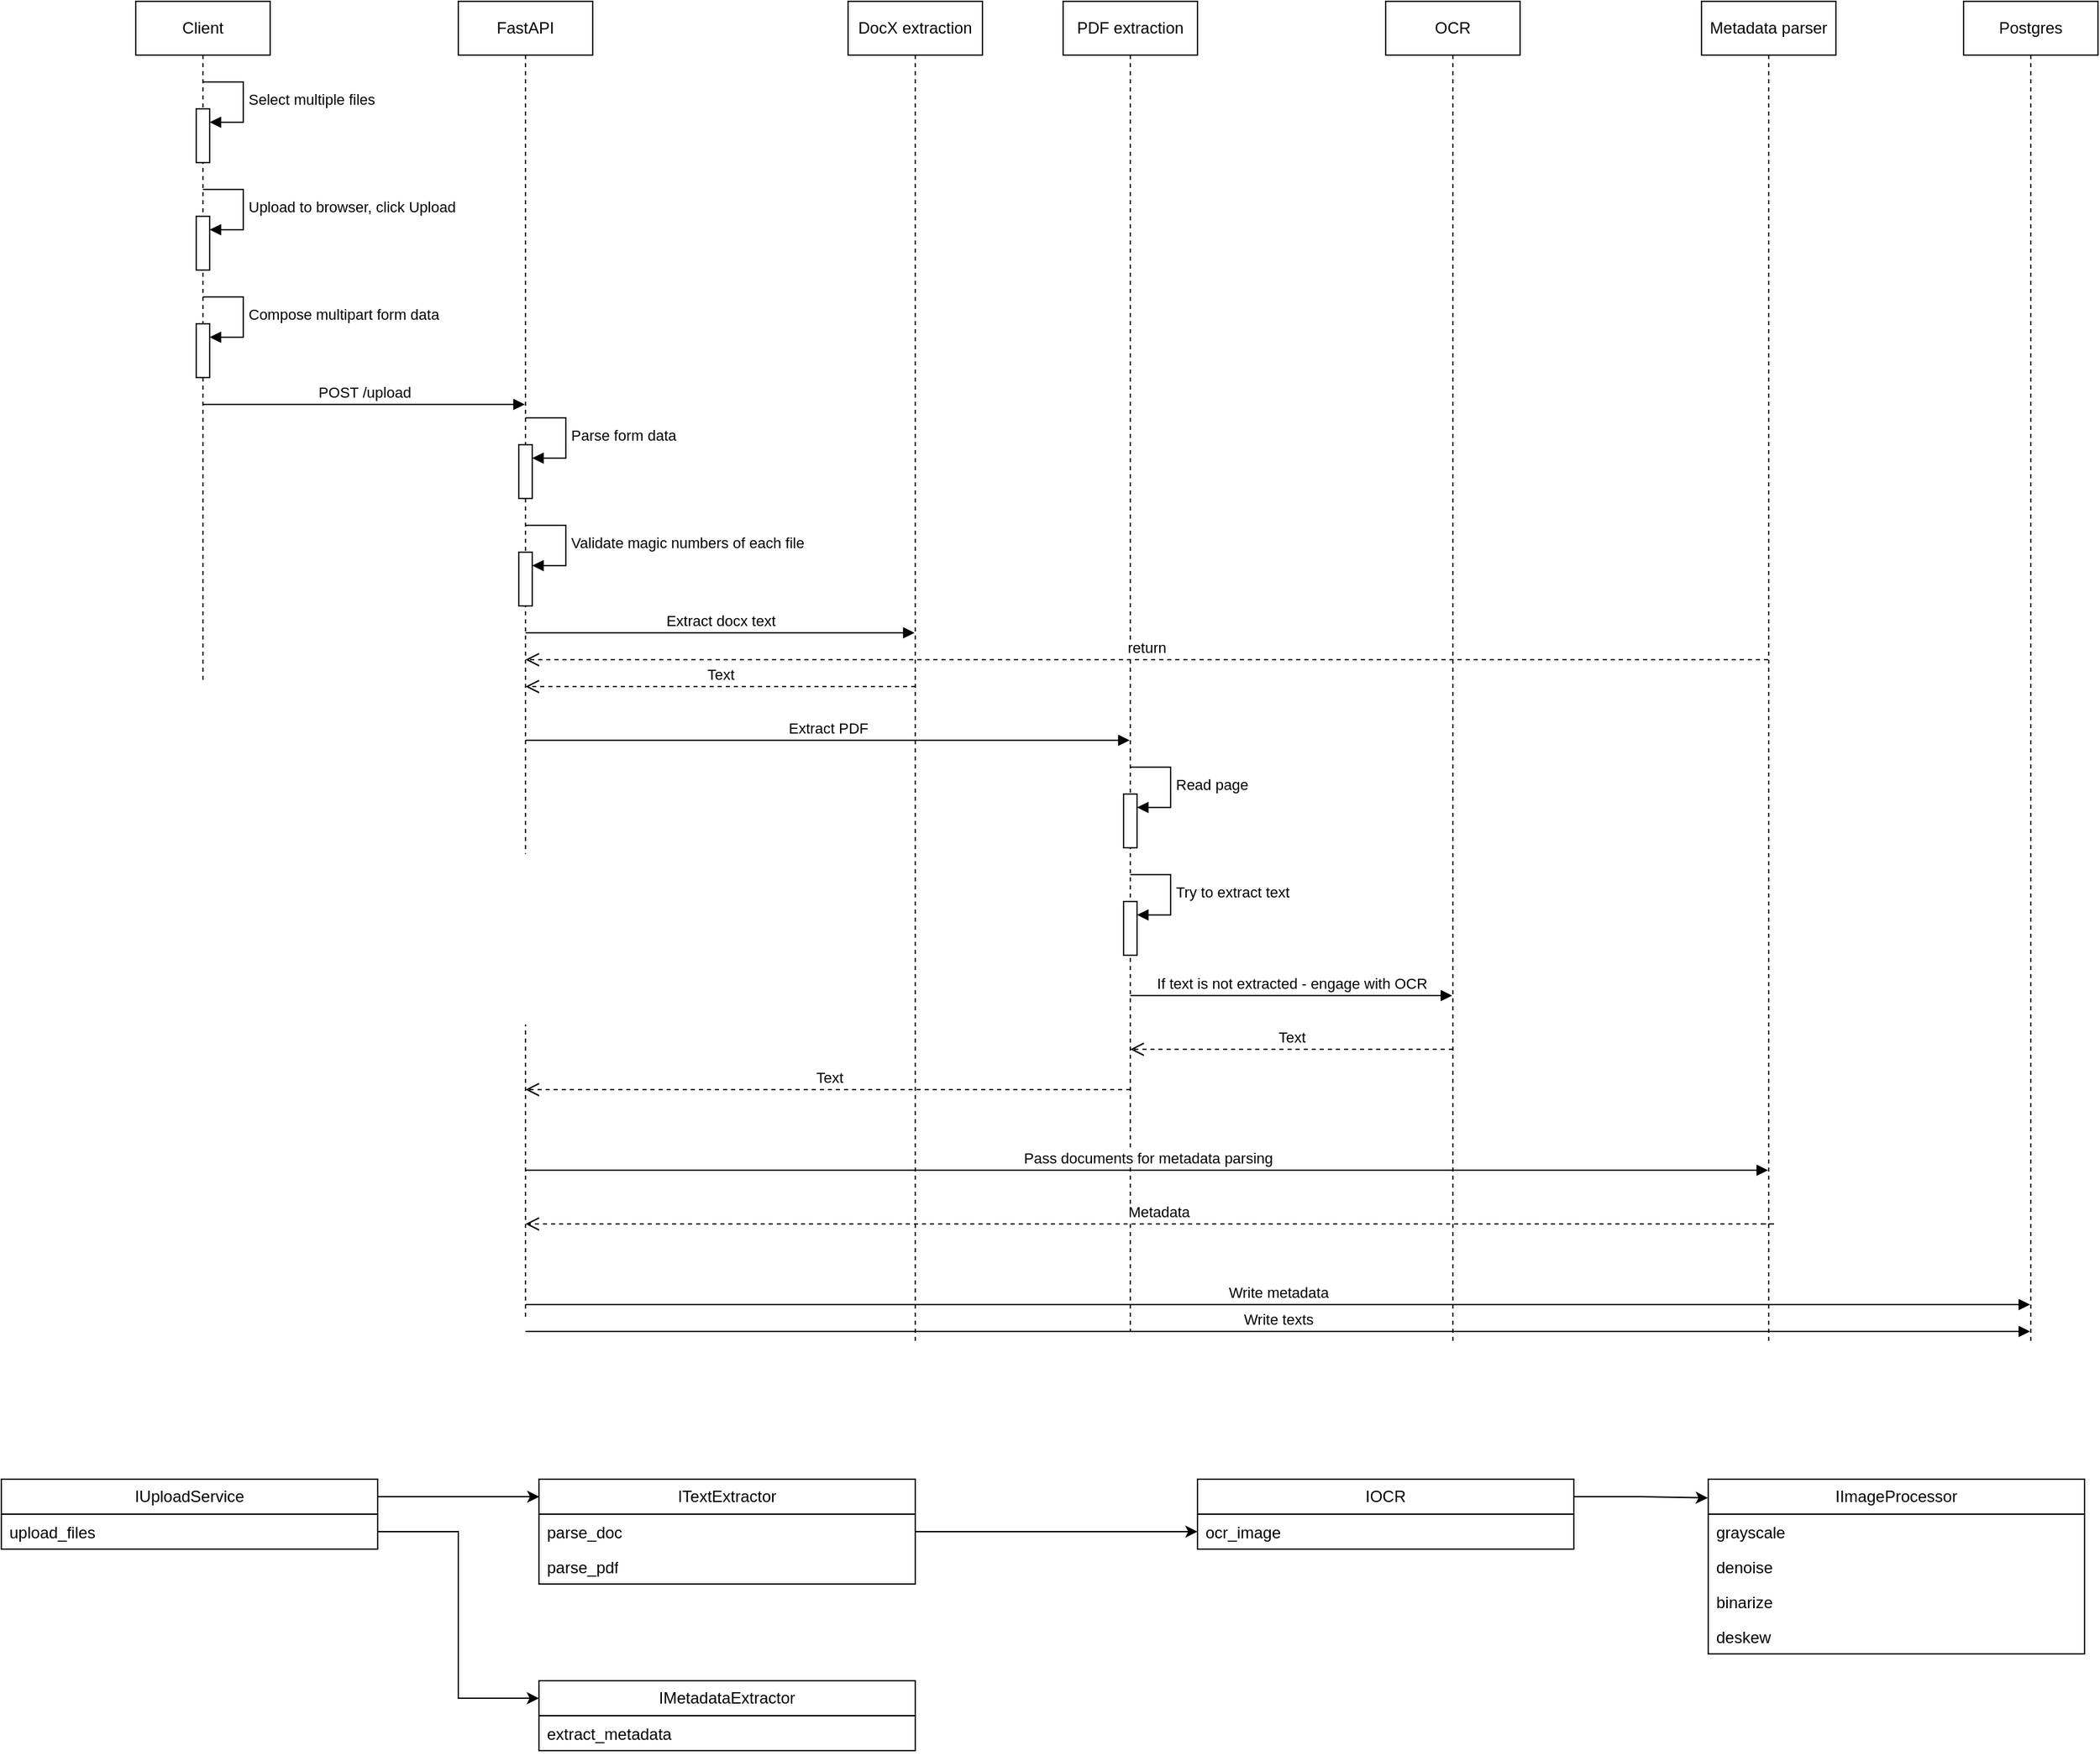 <mxfile version="24.7.8">
  <diagram name="Document Ingestion" id="_38UfUeDVJzJ-mmB9s1-">
    <mxGraphModel dx="2624" dy="1296" grid="1" gridSize="10" guides="1" tooltips="1" connect="1" arrows="1" fold="1" page="1" pageScale="1" pageWidth="850" pageHeight="1100" math="0" shadow="0">
      <root>
        <mxCell id="0" />
        <mxCell id="1" parent="0" />
        <mxCell id="NjMU7uPc6qy0WdLyuUjt-1" value="Client" style="shape=umlLifeline;perimeter=lifelinePerimeter;whiteSpace=wrap;html=1;container=1;dropTarget=0;collapsible=0;recursiveResize=0;outlineConnect=0;portConstraint=eastwest;newEdgeStyle={&quot;edgeStyle&quot;:&quot;elbowEdgeStyle&quot;,&quot;elbow&quot;:&quot;vertical&quot;,&quot;curved&quot;:0,&quot;rounded&quot;:0};" parent="1" vertex="1">
          <mxGeometry x="10" y="40" width="100" height="980" as="geometry" />
        </mxCell>
        <mxCell id="NjMU7uPc6qy0WdLyuUjt-5" value="" style="html=1;points=[];perimeter=orthogonalPerimeter;outlineConnect=0;targetShapes=umlLifeline;portConstraint=eastwest;newEdgeStyle={&quot;edgeStyle&quot;:&quot;elbowEdgeStyle&quot;,&quot;elbow&quot;:&quot;vertical&quot;,&quot;curved&quot;:0,&quot;rounded&quot;:0};" parent="NjMU7uPc6qy0WdLyuUjt-1" vertex="1">
          <mxGeometry x="45" y="80" width="10" height="40" as="geometry" />
        </mxCell>
        <mxCell id="NjMU7uPc6qy0WdLyuUjt-6" value="Select multiple files" style="html=1;align=left;spacingLeft=2;endArrow=block;rounded=0;edgeStyle=orthogonalEdgeStyle;curved=0;rounded=0;" parent="NjMU7uPc6qy0WdLyuUjt-1" target="NjMU7uPc6qy0WdLyuUjt-5" edge="1">
          <mxGeometry relative="1" as="geometry">
            <mxPoint x="50" y="60" as="sourcePoint" />
            <Array as="points">
              <mxPoint x="80" y="90" />
            </Array>
          </mxGeometry>
        </mxCell>
        <mxCell id="NjMU7uPc6qy0WdLyuUjt-7" value="" style="html=1;points=[];perimeter=orthogonalPerimeter;outlineConnect=0;targetShapes=umlLifeline;portConstraint=eastwest;newEdgeStyle={&quot;edgeStyle&quot;:&quot;elbowEdgeStyle&quot;,&quot;elbow&quot;:&quot;vertical&quot;,&quot;curved&quot;:0,&quot;rounded&quot;:0};" parent="NjMU7uPc6qy0WdLyuUjt-1" vertex="1">
          <mxGeometry x="45" y="160" width="10" height="40" as="geometry" />
        </mxCell>
        <mxCell id="NjMU7uPc6qy0WdLyuUjt-8" value="Upload to browser, click Upload" style="html=1;align=left;spacingLeft=2;endArrow=block;rounded=0;edgeStyle=orthogonalEdgeStyle;curved=0;rounded=0;" parent="NjMU7uPc6qy0WdLyuUjt-1" target="NjMU7uPc6qy0WdLyuUjt-7" edge="1">
          <mxGeometry relative="1" as="geometry">
            <mxPoint x="50" y="140" as="sourcePoint" />
            <Array as="points">
              <mxPoint x="80" y="170" />
            </Array>
          </mxGeometry>
        </mxCell>
        <mxCell id="NjMU7uPc6qy0WdLyuUjt-9" value="" style="html=1;points=[];perimeter=orthogonalPerimeter;outlineConnect=0;targetShapes=umlLifeline;portConstraint=eastwest;newEdgeStyle={&quot;edgeStyle&quot;:&quot;elbowEdgeStyle&quot;,&quot;elbow&quot;:&quot;vertical&quot;,&quot;curved&quot;:0,&quot;rounded&quot;:0};" parent="NjMU7uPc6qy0WdLyuUjt-1" vertex="1">
          <mxGeometry x="45" y="240" width="10" height="40" as="geometry" />
        </mxCell>
        <mxCell id="NjMU7uPc6qy0WdLyuUjt-10" value="Compose multipart form data" style="html=1;align=left;spacingLeft=2;endArrow=block;rounded=0;edgeStyle=orthogonalEdgeStyle;curved=0;rounded=0;" parent="NjMU7uPc6qy0WdLyuUjt-1" target="NjMU7uPc6qy0WdLyuUjt-9" edge="1">
          <mxGeometry relative="1" as="geometry">
            <mxPoint x="50" y="220" as="sourcePoint" />
            <Array as="points">
              <mxPoint x="80" y="250" />
            </Array>
          </mxGeometry>
        </mxCell>
        <mxCell id="NjMU7uPc6qy0WdLyuUjt-2" value="FastAPI" style="shape=umlLifeline;perimeter=lifelinePerimeter;whiteSpace=wrap;html=1;container=1;dropTarget=0;collapsible=0;recursiveResize=0;outlineConnect=0;portConstraint=eastwest;newEdgeStyle={&quot;edgeStyle&quot;:&quot;elbowEdgeStyle&quot;,&quot;elbow&quot;:&quot;vertical&quot;,&quot;curved&quot;:0,&quot;rounded&quot;:0};" parent="1" vertex="1">
          <mxGeometry x="250" y="40" width="100" height="980" as="geometry" />
        </mxCell>
        <mxCell id="NjMU7uPc6qy0WdLyuUjt-14" value="" style="html=1;points=[];perimeter=orthogonalPerimeter;outlineConnect=0;targetShapes=umlLifeline;portConstraint=eastwest;newEdgeStyle={&quot;edgeStyle&quot;:&quot;elbowEdgeStyle&quot;,&quot;elbow&quot;:&quot;vertical&quot;,&quot;curved&quot;:0,&quot;rounded&quot;:0};" parent="NjMU7uPc6qy0WdLyuUjt-2" vertex="1">
          <mxGeometry x="45" y="330" width="10" height="40" as="geometry" />
        </mxCell>
        <mxCell id="NjMU7uPc6qy0WdLyuUjt-15" value="Parse form data" style="html=1;align=left;spacingLeft=2;endArrow=block;rounded=0;edgeStyle=orthogonalEdgeStyle;curved=0;rounded=0;" parent="NjMU7uPc6qy0WdLyuUjt-2" target="NjMU7uPc6qy0WdLyuUjt-14" edge="1">
          <mxGeometry relative="1" as="geometry">
            <mxPoint x="50" y="310" as="sourcePoint" />
            <Array as="points">
              <mxPoint x="80" y="340" />
            </Array>
          </mxGeometry>
        </mxCell>
        <mxCell id="NjMU7uPc6qy0WdLyuUjt-18" value="" style="html=1;points=[];perimeter=orthogonalPerimeter;outlineConnect=0;targetShapes=umlLifeline;portConstraint=eastwest;newEdgeStyle={&quot;edgeStyle&quot;:&quot;elbowEdgeStyle&quot;,&quot;elbow&quot;:&quot;vertical&quot;,&quot;curved&quot;:0,&quot;rounded&quot;:0};" parent="NjMU7uPc6qy0WdLyuUjt-2" vertex="1">
          <mxGeometry x="45" y="410" width="10" height="40" as="geometry" />
        </mxCell>
        <mxCell id="NjMU7uPc6qy0WdLyuUjt-19" value="Validate magic numbers of each file" style="html=1;align=left;spacingLeft=2;endArrow=block;rounded=0;edgeStyle=orthogonalEdgeStyle;curved=0;rounded=0;" parent="NjMU7uPc6qy0WdLyuUjt-2" target="NjMU7uPc6qy0WdLyuUjt-18" edge="1">
          <mxGeometry relative="1" as="geometry">
            <mxPoint x="50" y="390" as="sourcePoint" />
            <Array as="points">
              <mxPoint x="80" y="420" />
            </Array>
          </mxGeometry>
        </mxCell>
        <mxCell id="NjMU7uPc6qy0WdLyuUjt-3" value="OCR" style="shape=umlLifeline;perimeter=lifelinePerimeter;whiteSpace=wrap;html=1;container=1;dropTarget=0;collapsible=0;recursiveResize=0;outlineConnect=0;portConstraint=eastwest;newEdgeStyle={&quot;edgeStyle&quot;:&quot;elbowEdgeStyle&quot;,&quot;elbow&quot;:&quot;vertical&quot;,&quot;curved&quot;:0,&quot;rounded&quot;:0};" parent="1" vertex="1">
          <mxGeometry x="940" y="40" width="100" height="1000" as="geometry" />
        </mxCell>
        <mxCell id="NjMU7uPc6qy0WdLyuUjt-4" value="Postgres" style="shape=umlLifeline;perimeter=lifelinePerimeter;whiteSpace=wrap;html=1;container=1;dropTarget=0;collapsible=0;recursiveResize=0;outlineConnect=0;portConstraint=eastwest;newEdgeStyle={&quot;edgeStyle&quot;:&quot;elbowEdgeStyle&quot;,&quot;elbow&quot;:&quot;vertical&quot;,&quot;curved&quot;:0,&quot;rounded&quot;:0};" parent="1" vertex="1">
          <mxGeometry x="1370" y="40" width="100" height="1000" as="geometry" />
        </mxCell>
        <mxCell id="NjMU7uPc6qy0WdLyuUjt-13" value="POST /upload" style="html=1;verticalAlign=bottom;endArrow=block;edgeStyle=elbowEdgeStyle;elbow=vertical;curved=0;rounded=0;" parent="1" target="NjMU7uPc6qy0WdLyuUjt-2" edge="1">
          <mxGeometry width="80" relative="1" as="geometry">
            <mxPoint x="60" y="340" as="sourcePoint" />
            <mxPoint x="140" y="340" as="targetPoint" />
          </mxGeometry>
        </mxCell>
        <mxCell id="NjMU7uPc6qy0WdLyuUjt-22" value="DocX extraction" style="shape=umlLifeline;perimeter=lifelinePerimeter;whiteSpace=wrap;html=1;container=1;dropTarget=0;collapsible=0;recursiveResize=0;outlineConnect=0;portConstraint=eastwest;newEdgeStyle={&quot;edgeStyle&quot;:&quot;elbowEdgeStyle&quot;,&quot;elbow&quot;:&quot;vertical&quot;,&quot;curved&quot;:0,&quot;rounded&quot;:0};" parent="1" vertex="1">
          <mxGeometry x="540" y="40" width="100" height="1000" as="geometry" />
        </mxCell>
        <mxCell id="NjMU7uPc6qy0WdLyuUjt-23" value="PDF extraction" style="shape=umlLifeline;perimeter=lifelinePerimeter;whiteSpace=wrap;html=1;container=1;dropTarget=0;collapsible=0;recursiveResize=0;outlineConnect=0;portConstraint=eastwest;newEdgeStyle={&quot;edgeStyle&quot;:&quot;elbowEdgeStyle&quot;,&quot;elbow&quot;:&quot;vertical&quot;,&quot;curved&quot;:0,&quot;rounded&quot;:0};" parent="1" vertex="1">
          <mxGeometry x="700" y="40" width="100" height="990" as="geometry" />
        </mxCell>
        <mxCell id="NjMU7uPc6qy0WdLyuUjt-27" value="" style="html=1;points=[];perimeter=orthogonalPerimeter;outlineConnect=0;targetShapes=umlLifeline;portConstraint=eastwest;newEdgeStyle={&quot;edgeStyle&quot;:&quot;elbowEdgeStyle&quot;,&quot;elbow&quot;:&quot;vertical&quot;,&quot;curved&quot;:0,&quot;rounded&quot;:0};" parent="NjMU7uPc6qy0WdLyuUjt-23" vertex="1">
          <mxGeometry x="45" y="590" width="10" height="40" as="geometry" />
        </mxCell>
        <mxCell id="NjMU7uPc6qy0WdLyuUjt-28" value="Read page" style="html=1;align=left;spacingLeft=2;endArrow=block;rounded=0;edgeStyle=orthogonalEdgeStyle;curved=0;rounded=0;" parent="NjMU7uPc6qy0WdLyuUjt-23" target="NjMU7uPc6qy0WdLyuUjt-27" edge="1">
          <mxGeometry relative="1" as="geometry">
            <mxPoint x="50" y="570" as="sourcePoint" />
            <Array as="points">
              <mxPoint x="80" y="600" />
            </Array>
          </mxGeometry>
        </mxCell>
        <mxCell id="NjMU7uPc6qy0WdLyuUjt-29" value="" style="html=1;points=[];perimeter=orthogonalPerimeter;outlineConnect=0;targetShapes=umlLifeline;portConstraint=eastwest;newEdgeStyle={&quot;edgeStyle&quot;:&quot;elbowEdgeStyle&quot;,&quot;elbow&quot;:&quot;vertical&quot;,&quot;curved&quot;:0,&quot;rounded&quot;:0};" parent="NjMU7uPc6qy0WdLyuUjt-23" vertex="1">
          <mxGeometry x="45" y="670" width="10" height="40" as="geometry" />
        </mxCell>
        <mxCell id="NjMU7uPc6qy0WdLyuUjt-30" value="Try to extract text" style="html=1;align=left;spacingLeft=2;endArrow=block;rounded=0;edgeStyle=orthogonalEdgeStyle;curved=0;rounded=0;" parent="NjMU7uPc6qy0WdLyuUjt-23" target="NjMU7uPc6qy0WdLyuUjt-29" edge="1">
          <mxGeometry relative="1" as="geometry">
            <mxPoint x="50" y="650" as="sourcePoint" />
            <Array as="points">
              <mxPoint x="80" y="680" />
            </Array>
          </mxGeometry>
        </mxCell>
        <mxCell id="NjMU7uPc6qy0WdLyuUjt-24" value="Extract docx text" style="html=1;verticalAlign=bottom;endArrow=block;edgeStyle=elbowEdgeStyle;elbow=vertical;curved=0;rounded=0;" parent="1" target="NjMU7uPc6qy0WdLyuUjt-22" edge="1">
          <mxGeometry width="80" relative="1" as="geometry">
            <mxPoint x="300" y="510" as="sourcePoint" />
            <mxPoint x="380" y="510" as="targetPoint" />
          </mxGeometry>
        </mxCell>
        <mxCell id="NjMU7uPc6qy0WdLyuUjt-25" value="Text" style="html=1;verticalAlign=bottom;endArrow=open;dashed=1;endSize=8;edgeStyle=elbowEdgeStyle;elbow=vertical;curved=0;rounded=0;" parent="1" target="NjMU7uPc6qy0WdLyuUjt-2" edge="1">
          <mxGeometry relative="1" as="geometry">
            <mxPoint x="590" y="550" as="sourcePoint" />
            <mxPoint x="510" y="550" as="targetPoint" />
          </mxGeometry>
        </mxCell>
        <mxCell id="NjMU7uPc6qy0WdLyuUjt-26" value="Extract PDF" style="html=1;verticalAlign=bottom;endArrow=block;edgeStyle=elbowEdgeStyle;elbow=vertical;curved=0;rounded=0;" parent="1" target="NjMU7uPc6qy0WdLyuUjt-23" edge="1">
          <mxGeometry width="80" relative="1" as="geometry">
            <mxPoint x="300" y="590" as="sourcePoint" />
            <mxPoint x="380" y="590" as="targetPoint" />
          </mxGeometry>
        </mxCell>
        <mxCell id="NjMU7uPc6qy0WdLyuUjt-31" value="If text is not extracted - engage with OCR" style="html=1;verticalAlign=bottom;endArrow=block;edgeStyle=elbowEdgeStyle;elbow=vertical;curved=0;rounded=0;" parent="1" target="NjMU7uPc6qy0WdLyuUjt-3" edge="1">
          <mxGeometry width="80" relative="1" as="geometry">
            <mxPoint x="750" y="780" as="sourcePoint" />
            <mxPoint x="830" y="780" as="targetPoint" />
          </mxGeometry>
        </mxCell>
        <mxCell id="NjMU7uPc6qy0WdLyuUjt-32" value="Text" style="html=1;verticalAlign=bottom;endArrow=open;dashed=1;endSize=8;edgeStyle=elbowEdgeStyle;elbow=vertical;curved=0;rounded=0;" parent="1" target="NjMU7uPc6qy0WdLyuUjt-23" edge="1">
          <mxGeometry relative="1" as="geometry">
            <mxPoint x="990" y="820" as="sourcePoint" />
            <mxPoint x="950" y="820" as="targetPoint" />
            <Array as="points">
              <mxPoint x="990" y="820" />
            </Array>
          </mxGeometry>
        </mxCell>
        <mxCell id="NjMU7uPc6qy0WdLyuUjt-33" value="Metadata parser" style="shape=umlLifeline;perimeter=lifelinePerimeter;whiteSpace=wrap;html=1;container=1;dropTarget=0;collapsible=0;recursiveResize=0;outlineConnect=0;portConstraint=eastwest;newEdgeStyle={&quot;edgeStyle&quot;:&quot;elbowEdgeStyle&quot;,&quot;elbow&quot;:&quot;vertical&quot;,&quot;curved&quot;:0,&quot;rounded&quot;:0};" parent="1" vertex="1">
          <mxGeometry x="1175" y="40" width="100" height="1000" as="geometry" />
        </mxCell>
        <mxCell id="NjMU7uPc6qy0WdLyuUjt-36" value="Text" style="html=1;verticalAlign=bottom;endArrow=open;dashed=1;endSize=8;edgeStyle=elbowEdgeStyle;elbow=vertical;curved=0;rounded=0;" parent="1" target="NjMU7uPc6qy0WdLyuUjt-2" edge="1">
          <mxGeometry x="-0.002" relative="1" as="geometry">
            <mxPoint x="750" y="850" as="sourcePoint" />
            <mxPoint x="670" y="850" as="targetPoint" />
            <mxPoint as="offset" />
          </mxGeometry>
        </mxCell>
        <mxCell id="NjMU7uPc6qy0WdLyuUjt-37" value="Pass documents for metadata parsing" style="html=1;verticalAlign=bottom;endArrow=block;edgeStyle=elbowEdgeStyle;elbow=vertical;curved=0;rounded=0;" parent="1" target="NjMU7uPc6qy0WdLyuUjt-33" edge="1">
          <mxGeometry width="80" relative="1" as="geometry">
            <mxPoint x="300" y="910" as="sourcePoint" />
            <mxPoint x="380" y="910" as="targetPoint" />
          </mxGeometry>
        </mxCell>
        <mxCell id="NjMU7uPc6qy0WdLyuUjt-38" value="return" style="html=1;verticalAlign=bottom;endArrow=open;dashed=1;endSize=8;edgeStyle=elbowEdgeStyle;elbow=vertical;curved=0;rounded=0;" parent="1" source="NjMU7uPc6qy0WdLyuUjt-33" target="NjMU7uPc6qy0WdLyuUjt-2" edge="1">
          <mxGeometry relative="1" as="geometry">
            <mxPoint x="1220" y="950" as="sourcePoint" />
            <mxPoint x="1140" y="950" as="targetPoint" />
          </mxGeometry>
        </mxCell>
        <mxCell id="NjMU7uPc6qy0WdLyuUjt-39" value="Metadata" style="html=1;verticalAlign=bottom;endArrow=open;dashed=1;endSize=8;edgeStyle=elbowEdgeStyle;elbow=vertical;curved=0;rounded=0;" parent="1" target="NjMU7uPc6qy0WdLyuUjt-2" edge="1">
          <mxGeometry x="-0.001" relative="1" as="geometry">
            <mxPoint x="1220" y="950" as="sourcePoint" />
            <mxPoint x="1140" y="950" as="targetPoint" />
            <Array as="points">
              <mxPoint x="1230" y="950" />
            </Array>
            <mxPoint as="offset" />
          </mxGeometry>
        </mxCell>
        <mxCell id="NjMU7uPc6qy0WdLyuUjt-40" value="Write metadata" style="html=1;verticalAlign=bottom;endArrow=block;edgeStyle=elbowEdgeStyle;elbow=vertical;curved=0;rounded=0;" parent="1" target="NjMU7uPc6qy0WdLyuUjt-4" edge="1">
          <mxGeometry width="80" relative="1" as="geometry">
            <mxPoint x="300" y="1010" as="sourcePoint" />
            <mxPoint x="380" y="1010" as="targetPoint" />
          </mxGeometry>
        </mxCell>
        <mxCell id="NjMU7uPc6qy0WdLyuUjt-41" value="Write texts" style="html=1;verticalAlign=bottom;endArrow=block;edgeStyle=elbowEdgeStyle;elbow=vertical;curved=0;rounded=0;" parent="1" target="NjMU7uPc6qy0WdLyuUjt-4" edge="1">
          <mxGeometry width="80" relative="1" as="geometry">
            <mxPoint x="300" y="1030" as="sourcePoint" />
            <mxPoint x="380" y="1030" as="targetPoint" />
          </mxGeometry>
        </mxCell>
        <mxCell id="NjMU7uPc6qy0WdLyuUjt-42" value="ITextExtractor" style="swimlane;fontStyle=0;childLayout=stackLayout;horizontal=1;startSize=26;fillColor=none;horizontalStack=0;resizeParent=1;resizeParentMax=0;resizeLast=0;collapsible=1;marginBottom=0;whiteSpace=wrap;html=1;" parent="1" vertex="1">
          <mxGeometry x="310" y="1140" width="280" height="78" as="geometry" />
        </mxCell>
        <mxCell id="NjMU7uPc6qy0WdLyuUjt-43" value="parse_doc" style="text;strokeColor=none;fillColor=none;align=left;verticalAlign=top;spacingLeft=4;spacingRight=4;overflow=hidden;rotatable=0;points=[[0,0.5],[1,0.5]];portConstraint=eastwest;whiteSpace=wrap;html=1;" parent="NjMU7uPc6qy0WdLyuUjt-42" vertex="1">
          <mxGeometry y="26" width="280" height="26" as="geometry" />
        </mxCell>
        <mxCell id="NjMU7uPc6qy0WdLyuUjt-44" value="parse_pdf" style="text;strokeColor=none;fillColor=none;align=left;verticalAlign=top;spacingLeft=4;spacingRight=4;overflow=hidden;rotatable=0;points=[[0,0.5],[1,0.5]];portConstraint=eastwest;whiteSpace=wrap;html=1;" parent="NjMU7uPc6qy0WdLyuUjt-42" vertex="1">
          <mxGeometry y="52" width="280" height="26" as="geometry" />
        </mxCell>
        <mxCell id="NjMU7uPc6qy0WdLyuUjt-66" style="edgeStyle=orthogonalEdgeStyle;rounded=0;orthogonalLoop=1;jettySize=auto;html=1;exitX=1;exitY=0.25;exitDx=0;exitDy=0;entryX=-0.001;entryY=0.107;entryDx=0;entryDy=0;entryPerimeter=0;" parent="1" source="NjMU7uPc6qy0WdLyuUjt-46" target="NjMU7uPc6qy0WdLyuUjt-61" edge="1">
          <mxGeometry relative="1" as="geometry" />
        </mxCell>
        <mxCell id="NjMU7uPc6qy0WdLyuUjt-46" value="IOCR" style="swimlane;fontStyle=0;childLayout=stackLayout;horizontal=1;startSize=26;fillColor=none;horizontalStack=0;resizeParent=1;resizeParentMax=0;resizeLast=0;collapsible=1;marginBottom=0;whiteSpace=wrap;html=1;" parent="1" vertex="1">
          <mxGeometry x="800" y="1140" width="280" height="52" as="geometry" />
        </mxCell>
        <mxCell id="NjMU7uPc6qy0WdLyuUjt-47" value="ocr_image" style="text;strokeColor=none;fillColor=none;align=left;verticalAlign=top;spacingLeft=4;spacingRight=4;overflow=hidden;rotatable=0;points=[[0,0.5],[1,0.5]];portConstraint=eastwest;whiteSpace=wrap;html=1;" parent="NjMU7uPc6qy0WdLyuUjt-46" vertex="1">
          <mxGeometry y="26" width="280" height="26" as="geometry" />
        </mxCell>
        <mxCell id="NjMU7uPc6qy0WdLyuUjt-50" style="edgeStyle=orthogonalEdgeStyle;rounded=0;orthogonalLoop=1;jettySize=auto;html=1;exitX=1;exitY=0.5;exitDx=0;exitDy=0;entryX=0;entryY=0.5;entryDx=0;entryDy=0;" parent="1" source="NjMU7uPc6qy0WdLyuUjt-43" target="NjMU7uPc6qy0WdLyuUjt-47" edge="1">
          <mxGeometry relative="1" as="geometry" />
        </mxCell>
        <mxCell id="NjMU7uPc6qy0WdLyuUjt-60" style="edgeStyle=orthogonalEdgeStyle;rounded=0;orthogonalLoop=1;jettySize=auto;html=1;exitX=1;exitY=0.25;exitDx=0;exitDy=0;entryX=0.001;entryY=0.167;entryDx=0;entryDy=0;entryPerimeter=0;" parent="1" source="NjMU7uPc6qy0WdLyuUjt-51" target="NjMU7uPc6qy0WdLyuUjt-42" edge="1">
          <mxGeometry relative="1" as="geometry" />
        </mxCell>
        <mxCell id="NjMU7uPc6qy0WdLyuUjt-51" value="IUploadService" style="swimlane;fontStyle=0;childLayout=stackLayout;horizontal=1;startSize=26;fillColor=none;horizontalStack=0;resizeParent=1;resizeParentMax=0;resizeLast=0;collapsible=1;marginBottom=0;whiteSpace=wrap;html=1;" parent="1" vertex="1">
          <mxGeometry x="-90" y="1140" width="280" height="52" as="geometry" />
        </mxCell>
        <mxCell id="NjMU7uPc6qy0WdLyuUjt-52" value="upload_files" style="text;strokeColor=none;fillColor=none;align=left;verticalAlign=top;spacingLeft=4;spacingRight=4;overflow=hidden;rotatable=0;points=[[0,0.5],[1,0.5]];portConstraint=eastwest;whiteSpace=wrap;html=1;" parent="NjMU7uPc6qy0WdLyuUjt-51" vertex="1">
          <mxGeometry y="26" width="280" height="26" as="geometry" />
        </mxCell>
        <mxCell id="NjMU7uPc6qy0WdLyuUjt-55" value="IMetadataExtractor" style="swimlane;fontStyle=0;childLayout=stackLayout;horizontal=1;startSize=26;fillColor=none;horizontalStack=0;resizeParent=1;resizeParentMax=0;resizeLast=0;collapsible=1;marginBottom=0;whiteSpace=wrap;html=1;" parent="1" vertex="1">
          <mxGeometry x="310" y="1290" width="280" height="52" as="geometry" />
        </mxCell>
        <mxCell id="NjMU7uPc6qy0WdLyuUjt-56" value="extract_metadata" style="text;strokeColor=none;fillColor=none;align=left;verticalAlign=top;spacingLeft=4;spacingRight=4;overflow=hidden;rotatable=0;points=[[0,0.5],[1,0.5]];portConstraint=eastwest;whiteSpace=wrap;html=1;" parent="NjMU7uPc6qy0WdLyuUjt-55" vertex="1">
          <mxGeometry y="26" width="280" height="26" as="geometry" />
        </mxCell>
        <mxCell id="NjMU7uPc6qy0WdLyuUjt-61" value="IImageProcessor" style="swimlane;fontStyle=0;childLayout=stackLayout;horizontal=1;startSize=26;fillColor=none;horizontalStack=0;resizeParent=1;resizeParentMax=0;resizeLast=0;collapsible=1;marginBottom=0;whiteSpace=wrap;html=1;" parent="1" vertex="1">
          <mxGeometry x="1180" y="1140" width="280" height="130" as="geometry" />
        </mxCell>
        <mxCell id="NjMU7uPc6qy0WdLyuUjt-63" value="grayscale" style="text;strokeColor=none;fillColor=none;align=left;verticalAlign=top;spacingLeft=4;spacingRight=4;overflow=hidden;rotatable=0;points=[[0,0.5],[1,0.5]];portConstraint=eastwest;whiteSpace=wrap;html=1;" parent="NjMU7uPc6qy0WdLyuUjt-61" vertex="1">
          <mxGeometry y="26" width="280" height="26" as="geometry" />
        </mxCell>
        <mxCell id="NjMU7uPc6qy0WdLyuUjt-62" value="denoise" style="text;strokeColor=none;fillColor=none;align=left;verticalAlign=top;spacingLeft=4;spacingRight=4;overflow=hidden;rotatable=0;points=[[0,0.5],[1,0.5]];portConstraint=eastwest;whiteSpace=wrap;html=1;" parent="NjMU7uPc6qy0WdLyuUjt-61" vertex="1">
          <mxGeometry y="52" width="280" height="26" as="geometry" />
        </mxCell>
        <mxCell id="NjMU7uPc6qy0WdLyuUjt-65" value="binarize" style="text;strokeColor=none;fillColor=none;align=left;verticalAlign=top;spacingLeft=4;spacingRight=4;overflow=hidden;rotatable=0;points=[[0,0.5],[1,0.5]];portConstraint=eastwest;whiteSpace=wrap;html=1;" parent="NjMU7uPc6qy0WdLyuUjt-61" vertex="1">
          <mxGeometry y="78" width="280" height="26" as="geometry" />
        </mxCell>
        <mxCell id="NjMU7uPc6qy0WdLyuUjt-64" value="deskew" style="text;strokeColor=none;fillColor=none;align=left;verticalAlign=top;spacingLeft=4;spacingRight=4;overflow=hidden;rotatable=0;points=[[0,0.5],[1,0.5]];portConstraint=eastwest;whiteSpace=wrap;html=1;" parent="NjMU7uPc6qy0WdLyuUjt-61" vertex="1">
          <mxGeometry y="104" width="280" height="26" as="geometry" />
        </mxCell>
        <mxCell id="NjMU7uPc6qy0WdLyuUjt-67" style="edgeStyle=orthogonalEdgeStyle;rounded=0;orthogonalLoop=1;jettySize=auto;html=1;exitX=1;exitY=0.5;exitDx=0;exitDy=0;entryX=0;entryY=0.25;entryDx=0;entryDy=0;" parent="1" source="NjMU7uPc6qy0WdLyuUjt-52" target="NjMU7uPc6qy0WdLyuUjt-55" edge="1">
          <mxGeometry relative="1" as="geometry" />
        </mxCell>
      </root>
    </mxGraphModel>
  </diagram>
</mxfile>
